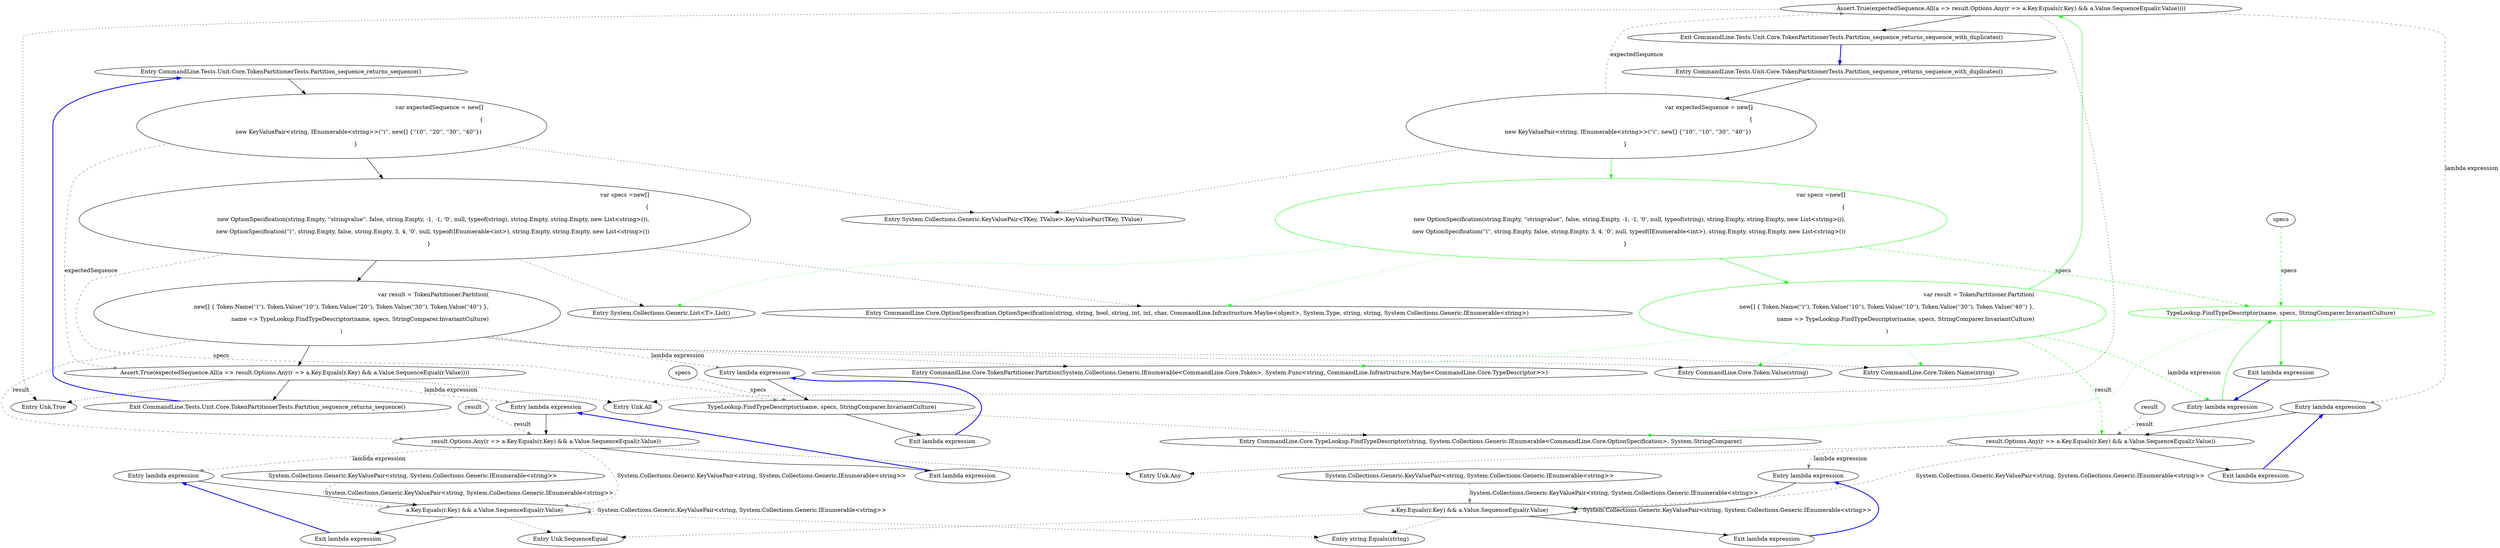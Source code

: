digraph  {
m0_0 [label="Entry CommandLine.Tests.Unit.Core.TokenPartitionerTests.Partition_sequence_returns_sequence()", span="13-13", cluster="CommandLine.Tests.Unit.Core.TokenPartitionerTests.Partition_sequence_returns_sequence()", file="InstanceChooser.cs"];
m0_2 [label="var specs =new[]\r\n                {\r\n                    new OptionSpecification(string.Empty, ''stringvalue'', false, string.Empty, -1, -1, '\0', null, typeof(string), string.Empty, string.Empty, new List<string>()),\r\n                    new OptionSpecification(''i'', string.Empty, false, string.Empty, 3, 4, '\0', null, typeof(IEnumerable<int>), string.Empty, string.Empty, new List<string>())\r\n                }", span="20-24", cluster="CommandLine.Tests.Unit.Core.TokenPartitionerTests.Partition_sequence_returns_sequence()", file="InstanceChooser.cs"];
m0_3 [label="var result = TokenPartitioner.Partition(\r\n                new[] { Token.Name(''i''), Token.Value(''10''), Token.Value(''20''), Token.Value(''30''), Token.Value(''40'') },\r\n                name => TypeLookup.FindTypeDescriptor(name, specs, StringComparer.InvariantCulture)\r\n                )", span="27-30", cluster="CommandLine.Tests.Unit.Core.TokenPartitionerTests.Partition_sequence_returns_sequence()", file="InstanceChooser.cs"];
m0_1 [label="var expectedSequence = new[]\r\n                {\r\n                    new KeyValuePair<string, IEnumerable<string>>(''i'', new[] {''10'', ''20'', ''30'', ''40''}) \r\n                }", span="16-19", cluster="CommandLine.Tests.Unit.Core.TokenPartitionerTests.Partition_sequence_returns_sequence()", file="InstanceChooser.cs"];
m0_4 [label="Assert.True(expectedSequence.All(a => result.Options.Any(r => a.Key.Equals(r.Key) && a.Value.SequenceEqual(r.Value))))", span="33-33", cluster="CommandLine.Tests.Unit.Core.TokenPartitionerTests.Partition_sequence_returns_sequence()", file="InstanceChooser.cs"];
m0_5 [label="Exit CommandLine.Tests.Unit.Core.TokenPartitionerTests.Partition_sequence_returns_sequence()", span="13-13", cluster="CommandLine.Tests.Unit.Core.TokenPartitionerTests.Partition_sequence_returns_sequence()", file="InstanceChooser.cs"];
m0_6 [label="Entry System.Collections.Generic.KeyValuePair<TKey, TValue>.KeyValuePair(TKey, TValue)", span="0-0", cluster="System.Collections.Generic.KeyValuePair<TKey, TValue>.KeyValuePair(TKey, TValue)", file="InstanceChooser.cs"];
m0_11 [label="Entry CommandLine.Core.TokenPartitioner.Partition(System.Collections.Generic.IEnumerable<CommandLine.Core.Token>, System.Func<string, CommandLine.Infrastructure.Maybe<CommandLine.Core.TypeDescriptor>>)", span="12-12", cluster="CommandLine.Core.TokenPartitioner.Partition(System.Collections.Generic.IEnumerable<CommandLine.Core.Token>, System.Func<string, CommandLine.Infrastructure.Maybe<CommandLine.Core.TypeDescriptor>>)", file="InstanceChooser.cs"];
m0_13 [label="Entry Unk.True", span="", cluster="Unk.True", file="InstanceChooser.cs"];
m0_17 [label="Entry CommandLine.Core.TypeLookup.FindTypeDescriptor(string, System.Collections.Generic.IEnumerable<CommandLine.Core.OptionSpecification>, System.StringComparer)", span="11-11", cluster="CommandLine.Core.TypeLookup.FindTypeDescriptor(string, System.Collections.Generic.IEnumerable<CommandLine.Core.OptionSpecification>, System.StringComparer)", file="InstanceChooser.cs"];
m0_22 [label="Entry lambda expression", span="33-33", cluster="lambda expression", file="InstanceChooser.cs"];
m0_34 [label="TypeLookup.FindTypeDescriptor(name, specs, StringComparer.InvariantCulture)", span="55-55", cluster="lambda expression", color=green, community=0, file="InstanceChooser.cs"];
m0_33 [label="Entry lambda expression", span="55-55", cluster="lambda expression", file="InstanceChooser.cs"];
m0_37 [label="result.Options.Any(r => a.Key.Equals(r.Key) && a.Value.SequenceEqual(r.Value))", span="59-59", cluster="lambda expression", file="InstanceChooser.cs"];
m0_35 [label="Exit lambda expression", span="55-55", cluster="lambda expression", file="InstanceChooser.cs"];
m0_36 [label="Entry lambda expression", span="59-59", cluster="lambda expression", file="InstanceChooser.cs"];
m0_38 [label="Exit lambda expression", span="59-59", cluster="lambda expression", file="InstanceChooser.cs"];
m0_39 [label="Entry lambda expression", span="59-59", cluster="lambda expression", file="InstanceChooser.cs"];
m0_40 [label="a.Key.Equals(r.Key) && a.Value.SequenceEqual(r.Value)", span="59-59", cluster="lambda expression", file="InstanceChooser.cs"];
m0_15 [label="TypeLookup.FindTypeDescriptor(name, specs, StringComparer.InvariantCulture)", span="29-29", cluster="lambda expression", file="InstanceChooser.cs"];
m0_14 [label="Entry lambda expression", span="29-29", cluster="lambda expression", file="InstanceChooser.cs"];
m0_19 [label="result.Options.Any(r => a.Key.Equals(r.Key) && a.Value.SequenceEqual(r.Value))", span="33-33", cluster="lambda expression", file="InstanceChooser.cs"];
m0_41 [label="Exit lambda expression", span="59-59", cluster="lambda expression", file="InstanceChooser.cs"];
m0_16 [label="Exit lambda expression", span="29-29", cluster="lambda expression", file="InstanceChooser.cs"];
m0_18 [label="Entry lambda expression", span="33-33", cluster="lambda expression", file="InstanceChooser.cs"];
m0_20 [label="Exit lambda expression", span="33-33", cluster="lambda expression", file="InstanceChooser.cs"];
m0_23 [label="a.Key.Equals(r.Key) && a.Value.SequenceEqual(r.Value)", span="33-33", cluster="lambda expression", file="InstanceChooser.cs"];
m0_24 [label="Exit lambda expression", span="33-33", cluster="lambda expression", file="InstanceChooser.cs"];
m0_12 [label="Entry Unk.All", span="", cluster="Unk.All", file="InstanceChooser.cs"];
m0_25 [label="Entry string.Equals(string)", span="0-0", cluster="string.Equals(string)", file="InstanceChooser.cs"];
m0_9 [label="Entry CommandLine.Core.Token.Name(string)", span="19-19", cluster="CommandLine.Core.Token.Name(string)", file="InstanceChooser.cs"];
m0_7 [label="Entry CommandLine.Core.OptionSpecification.OptionSpecification(string, string, bool, string, int, int, char, CommandLine.Infrastructure.Maybe<object>, System.Type, string, string, System.Collections.Generic.IEnumerable<string>)", span="17-17", cluster="CommandLine.Core.OptionSpecification.OptionSpecification(string, string, bool, string, int, int, char, CommandLine.Infrastructure.Maybe<object>, System.Type, string, string, System.Collections.Generic.IEnumerable<string>)", file="InstanceChooser.cs"];
m0_21 [label="Entry Unk.Any", span="", cluster="Unk.Any", file="InstanceChooser.cs"];
m0_10 [label="Entry CommandLine.Core.Token.Value(string)", span="24-24", cluster="CommandLine.Core.Token.Value(string)", file="InstanceChooser.cs"];
m0_26 [label="Entry Unk.SequenceEqual", span="", cluster="Unk.SequenceEqual", file="InstanceChooser.cs"];
m0_27 [label="Entry CommandLine.Tests.Unit.Core.TokenPartitionerTests.Partition_sequence_returns_sequence_with_duplicates()", span="39-39", cluster="CommandLine.Tests.Unit.Core.TokenPartitionerTests.Partition_sequence_returns_sequence_with_duplicates()", file="InstanceChooser.cs"];
m0_29 [label="var specs =new[]\r\n                {\r\n                    new OptionSpecification(string.Empty, ''stringvalue'', false, string.Empty, -1, -1, '\0', null, typeof(string), string.Empty, string.Empty, new List<string>()),\r\n                    new OptionSpecification(''i'', string.Empty, false, string.Empty, 3, 4, '\0', null, typeof(IEnumerable<int>), string.Empty, string.Empty, new List<string>())\r\n                }", span="46-50", cluster="CommandLine.Tests.Unit.Core.TokenPartitionerTests.Partition_sequence_returns_sequence_with_duplicates()", color=green, community=0, file="InstanceChooser.cs"];
m0_28 [label="var expectedSequence = new[]\r\n                {\r\n                    new KeyValuePair<string, IEnumerable<string>>(''i'', new[] {''10'', ''10'', ''30'', ''40''}) \r\n                }", span="42-45", cluster="CommandLine.Tests.Unit.Core.TokenPartitionerTests.Partition_sequence_returns_sequence_with_duplicates()", file="InstanceChooser.cs"];
m0_30 [label="var result = TokenPartitioner.Partition(\r\n                new[] { Token.Name(''i''), Token.Value(''10''), Token.Value(''10''), Token.Value(''30''), Token.Value(''40'') },\r\n                name => TypeLookup.FindTypeDescriptor(name, specs, StringComparer.InvariantCulture)\r\n                )", span="53-56", cluster="CommandLine.Tests.Unit.Core.TokenPartitionerTests.Partition_sequence_returns_sequence_with_duplicates()", color=green, community=0, file="InstanceChooser.cs"];
m0_31 [label="Assert.True(expectedSequence.All(a => result.Options.Any(r => a.Key.Equals(r.Key) && a.Value.SequenceEqual(r.Value))))", span="59-59", cluster="CommandLine.Tests.Unit.Core.TokenPartitionerTests.Partition_sequence_returns_sequence_with_duplicates()", file="InstanceChooser.cs"];
m0_32 [label="Exit CommandLine.Tests.Unit.Core.TokenPartitionerTests.Partition_sequence_returns_sequence_with_duplicates()", span="39-39", cluster="CommandLine.Tests.Unit.Core.TokenPartitionerTests.Partition_sequence_returns_sequence_with_duplicates()", file="InstanceChooser.cs"];
m0_8 [label="Entry System.Collections.Generic.List<T>.List()", span="0-0", cluster="System.Collections.Generic.List<T>.List()", file="InstanceChooser.cs"];
m0_45 [label=specs, span="", file="InstanceChooser.cs"];
m0_46 [label=result, span="", file="InstanceChooser.cs"];
m0_47 [label="System.Collections.Generic.KeyValuePair<string, System.Collections.Generic.IEnumerable<string>>", span="", file="InstanceChooser.cs"];
m0_42 [label=specs, span="", file="InstanceChooser.cs"];
m0_43 [label=result, span="", file="InstanceChooser.cs"];
m0_44 [label="System.Collections.Generic.KeyValuePair<string, System.Collections.Generic.IEnumerable<string>>", span="", file="InstanceChooser.cs"];
m0_0 -> m0_1  [key=0, style=solid];
m0_2 -> m0_7  [key=2, style=dotted];
m0_2 -> m0_8  [key=2, style=dotted];
m0_2 -> m0_3  [key=0, style=solid];
m0_2 -> m0_15  [key=1, style=dashed, color=darkseagreen4, label=specs];
m0_3 -> m0_9  [key=2, style=dotted];
m0_3 -> m0_10  [key=2, style=dotted];
m0_3 -> m0_11  [key=2, style=dotted];
m0_3 -> m0_4  [key=0, style=solid];
m0_3 -> m0_14  [key=1, style=dashed, color=darkseagreen4, label="lambda expression"];
m0_3 -> m0_19  [key=1, style=dashed, color=darkseagreen4, label=result];
m0_1 -> m0_6  [key=2, style=dotted];
m0_1 -> m0_2  [key=0, style=solid];
m0_1 -> m0_4  [key=1, style=dashed, color=darkseagreen4, label=expectedSequence];
m0_4 -> m0_12  [key=2, style=dotted];
m0_4 -> m0_13  [key=2, style=dotted];
m0_4 -> m0_5  [key=0, style=solid];
m0_4 -> m0_18  [key=1, style=dashed, color=darkseagreen4, label="lambda expression"];
m0_5 -> m0_0  [key=0, style=bold, color=blue];
m0_22 -> m0_23  [key=0, style=solid];
m0_34 -> m0_35  [key=0, style=solid, color=green];
m0_34 -> m0_17  [key=2, style=dotted, color=green];
m0_33 -> m0_34  [key=0, style=solid, color=green];
m0_37 -> m0_38  [key=0, style=solid];
m0_37 -> m0_21  [key=2, style=dotted];
m0_37 -> m0_39  [key=1, style=dashed, color=darkseagreen4, label="lambda expression"];
m0_37 -> m0_40  [key=1, style=dashed, color=darkseagreen4, label="System.Collections.Generic.KeyValuePair<string, System.Collections.Generic.IEnumerable<string>>"];
m0_35 -> m0_33  [key=0, style=bold, color=blue];
m0_36 -> m0_37  [key=0, style=solid];
m0_38 -> m0_36  [key=0, style=bold, color=blue];
m0_39 -> m0_40  [key=0, style=solid];
m0_40 -> m0_40  [key=1, style=dashed, color=darkseagreen4, label="System.Collections.Generic.KeyValuePair<string, System.Collections.Generic.IEnumerable<string>>"];
m0_40 -> m0_41  [key=0, style=solid];
m0_40 -> m0_25  [key=2, style=dotted];
m0_40 -> m0_26  [key=2, style=dotted];
m0_15 -> m0_17  [key=2, style=dotted];
m0_15 -> m0_16  [key=0, style=solid];
m0_14 -> m0_15  [key=0, style=solid];
m0_19 -> m0_21  [key=2, style=dotted];
m0_19 -> m0_20  [key=0, style=solid];
m0_19 -> m0_22  [key=1, style=dashed, color=darkseagreen4, label="lambda expression"];
m0_19 -> m0_23  [key=1, style=dashed, color=darkseagreen4, label="System.Collections.Generic.KeyValuePair<string, System.Collections.Generic.IEnumerable<string>>"];
m0_41 -> m0_39  [key=0, style=bold, color=blue];
m0_16 -> m0_14  [key=0, style=bold, color=blue];
m0_18 -> m0_19  [key=0, style=solid];
m0_20 -> m0_18  [key=0, style=bold, color=blue];
m0_23 -> m0_25  [key=2, style=dotted];
m0_23 -> m0_26  [key=2, style=dotted];
m0_23 -> m0_23  [key=1, style=dashed, color=darkseagreen4, label="System.Collections.Generic.KeyValuePair<string, System.Collections.Generic.IEnumerable<string>>"];
m0_23 -> m0_24  [key=0, style=solid];
m0_24 -> m0_22  [key=0, style=bold, color=blue];
m0_27 -> m0_28  [key=0, style=solid];
m0_29 -> m0_30  [key=0, style=solid, color=green];
m0_29 -> m0_7  [key=2, style=dotted, color=green];
m0_29 -> m0_8  [key=2, style=dotted, color=green];
m0_29 -> m0_34  [key=1, style=dashed, color=green, label=specs];
m0_28 -> m0_29  [key=0, style=solid, color=green];
m0_28 -> m0_6  [key=2, style=dotted];
m0_28 -> m0_31  [key=1, style=dashed, color=darkseagreen4, label=expectedSequence];
m0_30 -> m0_31  [key=0, style=solid, color=green];
m0_30 -> m0_9  [key=2, style=dotted, color=green];
m0_30 -> m0_10  [key=2, style=dotted, color=green];
m0_30 -> m0_11  [key=2, style=dotted, color=green];
m0_30 -> m0_33  [key=1, style=dashed, color=green, label="lambda expression"];
m0_30 -> m0_37  [key=1, style=dashed, color=green, label=result];
m0_31 -> m0_32  [key=0, style=solid];
m0_31 -> m0_12  [key=2, style=dotted];
m0_31 -> m0_13  [key=2, style=dotted];
m0_31 -> m0_36  [key=1, style=dashed, color=darkseagreen4, label="lambda expression"];
m0_32 -> m0_27  [key=0, style=bold, color=blue];
m0_45 -> m0_34  [key=1, style=dashed, color=green, label=specs];
m0_46 -> m0_37  [key=1, style=dashed, color=darkseagreen4, label=result];
m0_47 -> m0_40  [key=1, style=dashed, color=darkseagreen4, label="System.Collections.Generic.KeyValuePair<string, System.Collections.Generic.IEnumerable<string>>"];
m0_42 -> m0_15  [key=1, style=dashed, color=darkseagreen4, label=specs];
m0_43 -> m0_19  [key=1, style=dashed, color=darkseagreen4, label=result];
m0_44 -> m0_23  [key=1, style=dashed, color=darkseagreen4, label="System.Collections.Generic.KeyValuePair<string, System.Collections.Generic.IEnumerable<string>>"];
}
